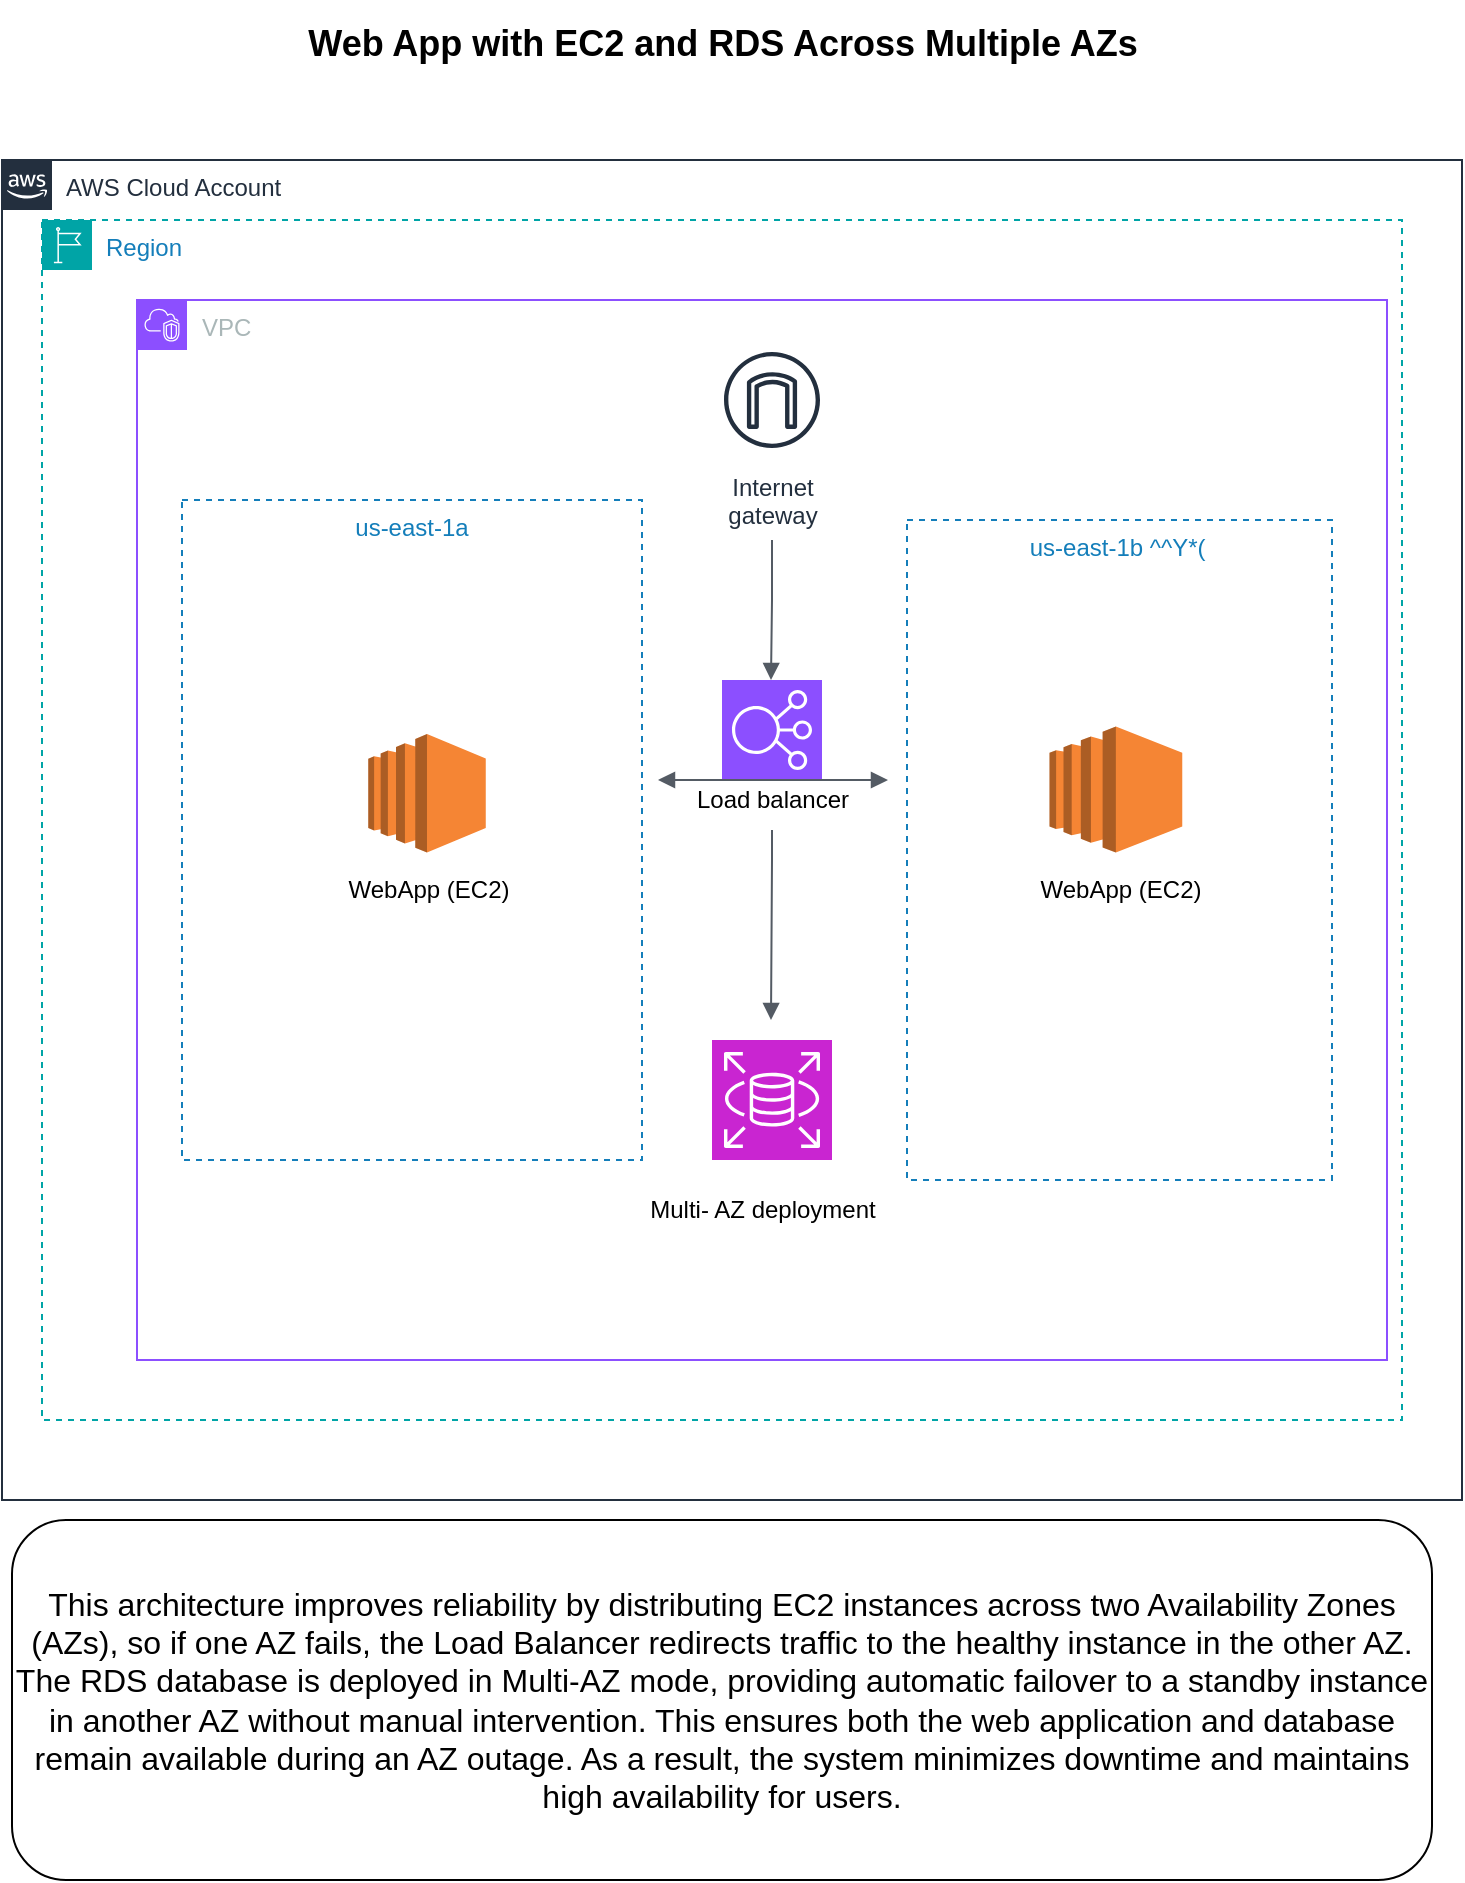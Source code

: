 <mxfile version="26.2.10">
  <diagram name="Page-1" id="Ia9hCRzbgBy5XsJq7HXF">
    <mxGraphModel dx="1020" dy="639" grid="1" gridSize="10" guides="1" tooltips="1" connect="1" arrows="1" fold="1" page="1" pageScale="1" pageWidth="850" pageHeight="1100" math="0" shadow="0">
      <root>
        <mxCell id="0" />
        <mxCell id="1" parent="0" />
        <mxCell id="m0VosQBLJgG95cNkHNOX-3" value="&lt;font style=&quot;font-size: 18px;&quot;&gt;Web App with EC2 and RDS Across Multiple AZs&lt;/font&gt;" style="text;strokeColor=none;fillColor=none;html=1;fontSize=24;fontStyle=1;verticalAlign=middle;align=center;" parent="1" vertex="1">
          <mxGeometry x="65" y="30" width="690" height="40" as="geometry" />
        </mxCell>
        <mxCell id="m0VosQBLJgG95cNkHNOX-1" value="AWS Cloud Account" style="points=[[0,0],[0.25,0],[0.5,0],[0.75,0],[1,0],[1,0.25],[1,0.5],[1,0.75],[1,1],[0.75,1],[0.5,1],[0.25,1],[0,1],[0,0.75],[0,0.5],[0,0.25]];outlineConnect=0;gradientColor=none;html=1;whiteSpace=wrap;fontSize=12;fontStyle=0;container=1;pointerEvents=0;collapsible=0;recursiveResize=0;shape=mxgraph.aws4.group;grIcon=mxgraph.aws4.group_aws_cloud_alt;strokeColor=#232F3E;fillColor=none;verticalAlign=top;align=left;spacingLeft=30;fontColor=#232F3E;dashed=0;" parent="1" vertex="1">
          <mxGeometry x="50" y="110" width="730" height="670" as="geometry" />
        </mxCell>
        <mxCell id="AFaa6eSulFojDyHGK63p-8" value="Region" style="points=[[0,0],[0.25,0],[0.5,0],[0.75,0],[1,0],[1,0.25],[1,0.5],[1,0.75],[1,1],[0.75,1],[0.5,1],[0.25,1],[0,1],[0,0.75],[0,0.5],[0,0.25]];outlineConnect=0;gradientColor=none;html=1;whiteSpace=wrap;fontSize=12;fontStyle=0;container=1;pointerEvents=0;collapsible=0;recursiveResize=0;shape=mxgraph.aws4.group;grIcon=mxgraph.aws4.group_region;strokeColor=#00A4A6;fillColor=none;verticalAlign=top;align=left;spacingLeft=30;fontColor=#147EBA;dashed=1;" vertex="1" parent="m0VosQBLJgG95cNkHNOX-1">
          <mxGeometry x="20" y="30" width="680" height="600" as="geometry" />
        </mxCell>
        <mxCell id="AFaa6eSulFojDyHGK63p-1" value="VPC" style="points=[[0,0],[0.25,0],[0.5,0],[0.75,0],[1,0],[1,0.25],[1,0.5],[1,0.75],[1,1],[0.75,1],[0.5,1],[0.25,1],[0,1],[0,0.75],[0,0.5],[0,0.25]];outlineConnect=0;gradientColor=none;html=1;whiteSpace=wrap;fontSize=12;fontStyle=0;container=1;pointerEvents=0;collapsible=0;recursiveResize=0;shape=mxgraph.aws4.group;grIcon=mxgraph.aws4.group_vpc2;strokeColor=#8C4FFF;fillColor=none;verticalAlign=top;align=left;spacingLeft=30;fontColor=#AAB7B8;dashed=0;" vertex="1" parent="AFaa6eSulFojDyHGK63p-8">
          <mxGeometry x="47.5" y="40" width="625" height="530" as="geometry" />
        </mxCell>
        <mxCell id="AFaa6eSulFojDyHGK63p-3" value="us-east-1a" style="fillColor=none;strokeColor=#147EBA;dashed=1;verticalAlign=top;fontStyle=0;fontColor=#147EBA;whiteSpace=wrap;html=1;" vertex="1" parent="AFaa6eSulFojDyHGK63p-1">
          <mxGeometry x="22.5" y="100" width="230" height="330" as="geometry" />
        </mxCell>
        <mxCell id="AFaa6eSulFojDyHGK63p-2" value="us-east-1b ^^Y*(&amp;nbsp;" style="fillColor=none;strokeColor=#147EBA;dashed=1;verticalAlign=top;fontStyle=0;fontColor=#147EBA;whiteSpace=wrap;html=1;" vertex="1" parent="AFaa6eSulFojDyHGK63p-1">
          <mxGeometry x="385" y="110" width="212.5" height="330" as="geometry" />
        </mxCell>
        <mxCell id="AFaa6eSulFojDyHGK63p-4" style="edgeStyle=orthogonalEdgeStyle;rounded=0;orthogonalLoop=1;jettySize=auto;html=1;exitX=0.5;exitY=1;exitDx=0;exitDy=0;" edge="1" parent="AFaa6eSulFojDyHGK63p-1" source="AFaa6eSulFojDyHGK63p-3" target="AFaa6eSulFojDyHGK63p-3">
          <mxGeometry relative="1" as="geometry" />
        </mxCell>
        <mxCell id="AFaa6eSulFojDyHGK63p-6" value="Internet&#xa;gateway" style="sketch=0;outlineConnect=0;fontColor=#232F3E;gradientColor=none;strokeColor=#232F3E;fillColor=#ffffff;dashed=0;verticalLabelPosition=bottom;verticalAlign=top;align=center;html=1;fontSize=12;fontStyle=0;aspect=fixed;shape=mxgraph.aws4.resourceIcon;resIcon=mxgraph.aws4.internet_gateway;" vertex="1" parent="AFaa6eSulFojDyHGK63p-1">
          <mxGeometry x="287.5" y="20" width="60" height="60" as="geometry" />
        </mxCell>
        <mxCell id="AFaa6eSulFojDyHGK63p-7" value="" style="sketch=0;points=[[0,0,0],[0.25,0,0],[0.5,0,0],[0.75,0,0],[1,0,0],[0,1,0],[0.25,1,0],[0.5,1,0],[0.75,1,0],[1,1,0],[0,0.25,0],[0,0.5,0],[0,0.75,0],[1,0.25,0],[1,0.5,0],[1,0.75,0]];outlineConnect=0;fontColor=#232F3E;fillColor=#8C4FFF;strokeColor=#ffffff;dashed=0;verticalLabelPosition=bottom;verticalAlign=top;align=center;html=1;fontSize=12;fontStyle=0;aspect=fixed;shape=mxgraph.aws4.resourceIcon;resIcon=mxgraph.aws4.elastic_load_balancing;" vertex="1" parent="AFaa6eSulFojDyHGK63p-1">
          <mxGeometry x="292.5" y="190" width="50" height="50" as="geometry" />
        </mxCell>
        <mxCell id="AFaa6eSulFojDyHGK63p-13" value="WebApp (EC2)" style="text;html=1;align=center;verticalAlign=middle;resizable=0;points=[];autosize=1;strokeColor=none;fillColor=none;" vertex="1" parent="AFaa6eSulFojDyHGK63p-1">
          <mxGeometry x="95" y="280" width="100" height="30" as="geometry" />
        </mxCell>
        <mxCell id="AFaa6eSulFojDyHGK63p-12" value="WebApp (EC2)" style="text;html=1;align=center;verticalAlign=middle;resizable=0;points=[];autosize=1;strokeColor=none;fillColor=none;" vertex="1" parent="AFaa6eSulFojDyHGK63p-1">
          <mxGeometry x="441.25" y="280" width="100" height="30" as="geometry" />
        </mxCell>
        <mxCell id="AFaa6eSulFojDyHGK63p-14" value="" style="sketch=0;points=[[0,0,0],[0.25,0,0],[0.5,0,0],[0.75,0,0],[1,0,0],[0,1,0],[0.25,1,0],[0.5,1,0],[0.75,1,0],[1,1,0],[0,0.25,0],[0,0.5,0],[0,0.75,0],[1,0.25,0],[1,0.5,0],[1,0.75,0]];outlineConnect=0;fontColor=#232F3E;fillColor=#C925D1;strokeColor=#ffffff;dashed=0;verticalLabelPosition=bottom;verticalAlign=top;align=center;html=1;fontSize=12;fontStyle=0;aspect=fixed;shape=mxgraph.aws4.resourceIcon;resIcon=mxgraph.aws4.rds;" vertex="1" parent="AFaa6eSulFojDyHGK63p-1">
          <mxGeometry x="287.5" y="370" width="60" height="60" as="geometry" />
        </mxCell>
        <mxCell id="AFaa6eSulFojDyHGK63p-17" value="" style="edgeStyle=orthogonalEdgeStyle;html=1;endArrow=block;elbow=vertical;startArrow=block;startFill=1;endFill=1;strokeColor=#545B64;rounded=0;" edge="1" parent="AFaa6eSulFojDyHGK63p-1">
          <mxGeometry width="100" relative="1" as="geometry">
            <mxPoint x="260.5" y="240" as="sourcePoint" />
            <mxPoint x="375.5" y="240" as="targetPoint" />
            <Array as="points">
              <mxPoint x="313" y="240.5" />
              <mxPoint x="313" y="240.5" />
            </Array>
          </mxGeometry>
        </mxCell>
        <mxCell id="AFaa6eSulFojDyHGK63p-22" value="" style="edgeStyle=orthogonalEdgeStyle;html=1;endArrow=block;elbow=vertical;startArrow=none;endFill=1;strokeColor=#545B64;rounded=0;" edge="1" parent="AFaa6eSulFojDyHGK63p-1">
          <mxGeometry width="100" relative="1" as="geometry">
            <mxPoint x="317.5" y="120" as="sourcePoint" />
            <mxPoint x="317" y="190" as="targetPoint" />
            <Array as="points">
              <mxPoint x="317" y="150" />
              <mxPoint x="317" y="150" />
            </Array>
          </mxGeometry>
        </mxCell>
        <mxCell id="AFaa6eSulFojDyHGK63p-24" value="" style="edgeStyle=orthogonalEdgeStyle;html=1;endArrow=block;elbow=vertical;startArrow=none;endFill=1;strokeColor=#545B64;rounded=0;" edge="1" parent="AFaa6eSulFojDyHGK63p-1" source="AFaa6eSulFojDyHGK63p-26">
          <mxGeometry width="100" relative="1" as="geometry">
            <mxPoint x="317.5" y="280" as="sourcePoint" />
            <mxPoint x="317" y="360" as="targetPoint" />
            <Array as="points">
              <mxPoint x="318" y="280" />
              <mxPoint x="317" y="280" />
            </Array>
          </mxGeometry>
        </mxCell>
        <mxCell id="AFaa6eSulFojDyHGK63p-26" value="Load balancer" style="text;html=1;align=center;verticalAlign=middle;resizable=0;points=[];autosize=1;strokeColor=none;fillColor=none;" vertex="1" parent="AFaa6eSulFojDyHGK63p-1">
          <mxGeometry x="267.5" y="235" width="100" height="30" as="geometry" />
        </mxCell>
        <mxCell id="AFaa6eSulFojDyHGK63p-34" value="Multi- AZ deployment" style="text;html=1;align=center;verticalAlign=middle;resizable=0;points=[];autosize=1;strokeColor=none;fillColor=none;" vertex="1" parent="AFaa6eSulFojDyHGK63p-1">
          <mxGeometry x="242.5" y="440" width="140" height="30" as="geometry" />
        </mxCell>
        <mxCell id="AFaa6eSulFojDyHGK63p-36" value="" style="outlineConnect=0;dashed=0;verticalLabelPosition=bottom;verticalAlign=top;align=center;html=1;shape=mxgraph.aws3.ec2;fillColor=#F58534;gradientColor=none;" vertex="1" parent="AFaa6eSulFojDyHGK63p-1">
          <mxGeometry x="115.63" y="217" width="58.75" height="59.3" as="geometry" />
        </mxCell>
        <mxCell id="AFaa6eSulFojDyHGK63p-35" value="" style="outlineConnect=0;dashed=0;verticalLabelPosition=bottom;verticalAlign=top;align=center;html=1;shape=mxgraph.aws3.ec2;fillColor=#F58534;gradientColor=none;" vertex="1" parent="AFaa6eSulFojDyHGK63p-1">
          <mxGeometry x="456.25" y="213.3" width="66.38" height="63" as="geometry" />
        </mxCell>
        <mxCell id="AFaa6eSulFojDyHGK63p-29" value="&lt;span style=&quot;text-align: start; font-size: medium;&quot;&gt;This architecture improves reliability by distributing EC2 instances across two Availability Zones (AZs), so if one AZ fails, the Load Balancer redirects traffic to the healthy instance in the other AZ. The RDS database is deployed in Multi-AZ mode, providing automatic failover to a standby instance in another AZ without manual intervention. This ensures both the web application and database remain available during an AZ outage. As a result, the system minimizes downtime and maintains high availability for users.&lt;/span&gt;" style="rounded=1;whiteSpace=wrap;html=1;" vertex="1" parent="1">
          <mxGeometry x="55" y="790" width="710" height="180" as="geometry" />
        </mxCell>
      </root>
    </mxGraphModel>
  </diagram>
</mxfile>
